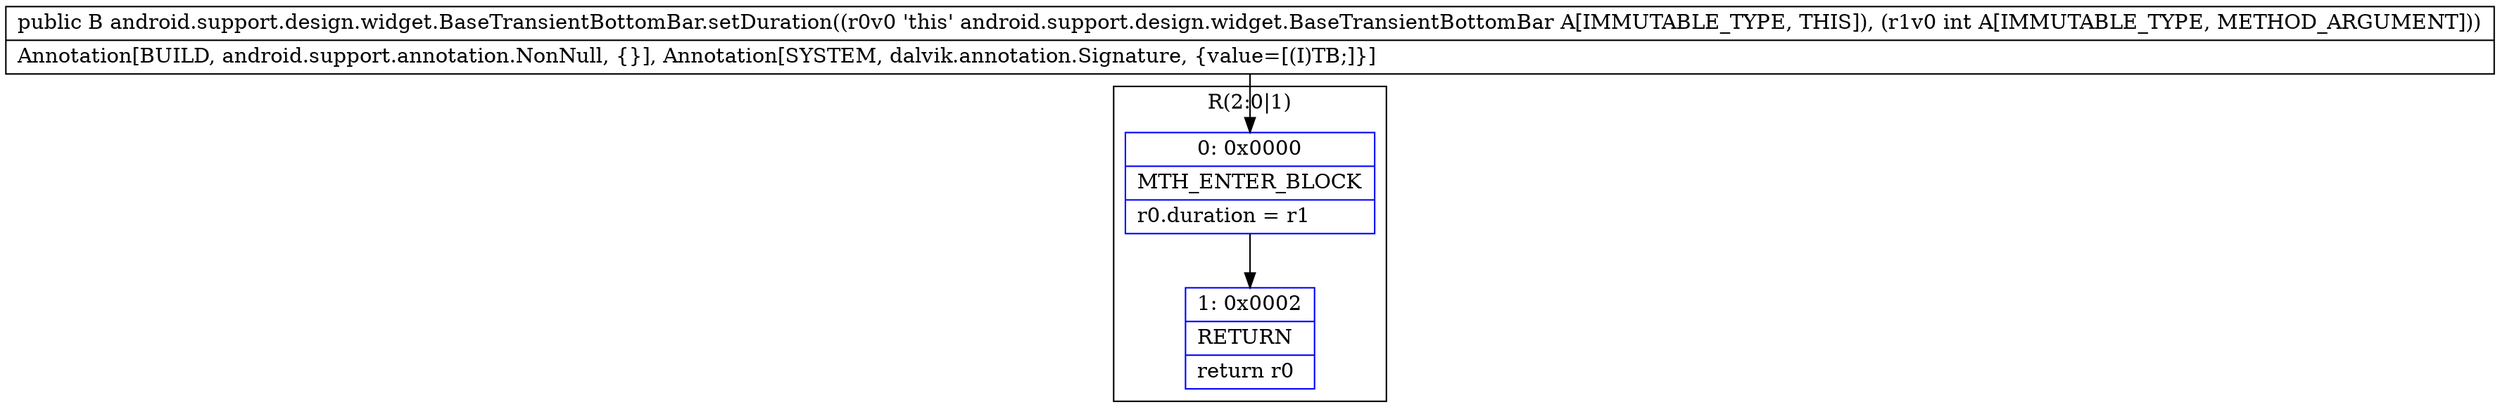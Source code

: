 digraph "CFG forandroid.support.design.widget.BaseTransientBottomBar.setDuration(I)Landroid\/support\/design\/widget\/BaseTransientBottomBar;" {
subgraph cluster_Region_773370774 {
label = "R(2:0|1)";
node [shape=record,color=blue];
Node_0 [shape=record,label="{0\:\ 0x0000|MTH_ENTER_BLOCK\l|r0.duration = r1\l}"];
Node_1 [shape=record,label="{1\:\ 0x0002|RETURN\l|return r0\l}"];
}
MethodNode[shape=record,label="{public B android.support.design.widget.BaseTransientBottomBar.setDuration((r0v0 'this' android.support.design.widget.BaseTransientBottomBar A[IMMUTABLE_TYPE, THIS]), (r1v0 int A[IMMUTABLE_TYPE, METHOD_ARGUMENT]))  | Annotation[BUILD, android.support.annotation.NonNull, \{\}], Annotation[SYSTEM, dalvik.annotation.Signature, \{value=[(I)TB;]\}]\l}"];
MethodNode -> Node_0;
Node_0 -> Node_1;
}

